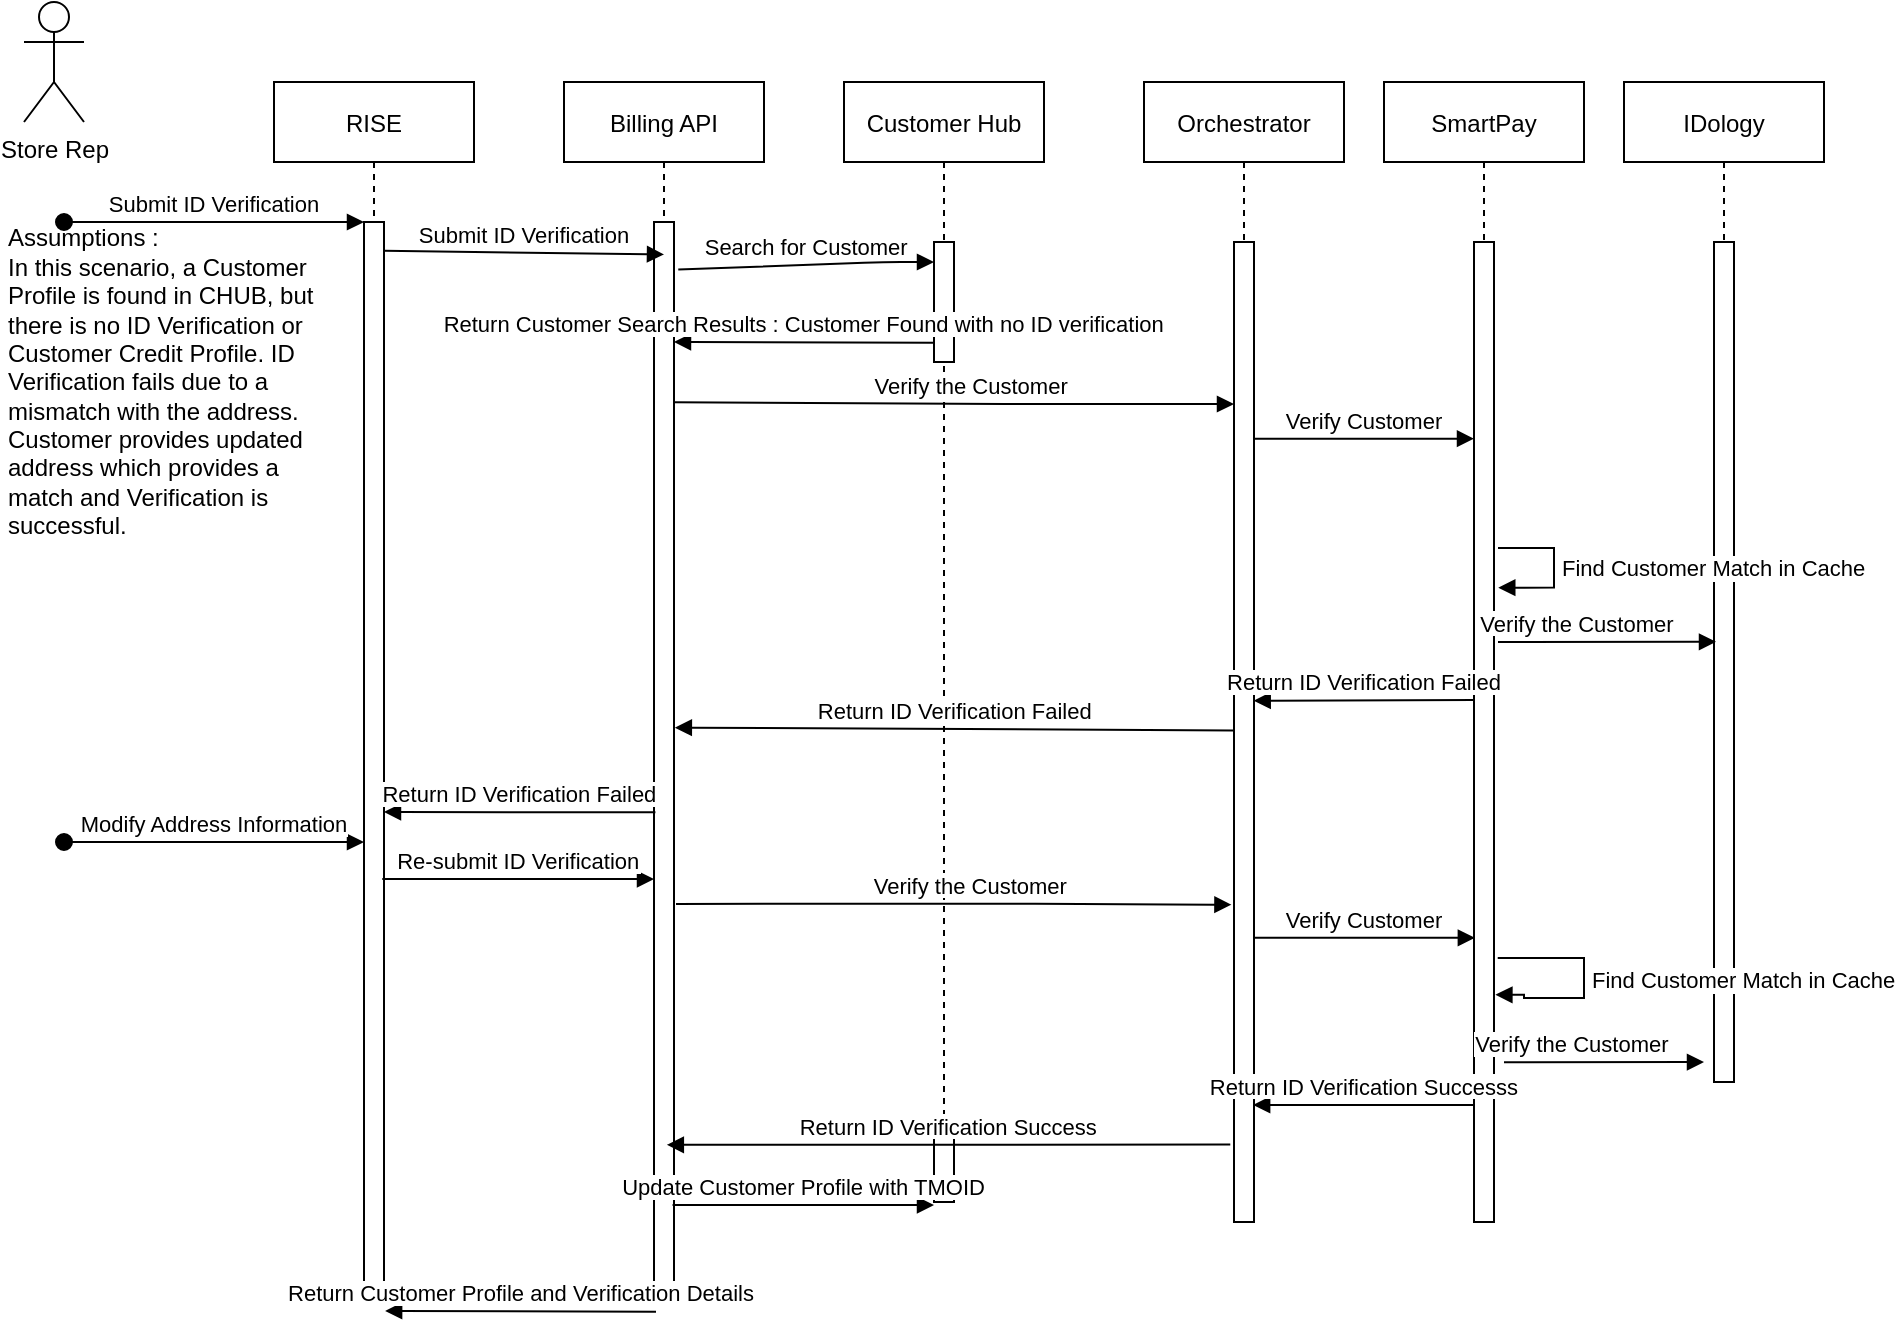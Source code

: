 <mxfile version="14.4.2" type="github" pages="2">
  <diagram id="8wYCtRnvv7XbZR2xnsRa" name="Idology">
    <mxGraphModel dx="1422" dy="714" grid="1" gridSize="10" guides="1" tooltips="1" connect="1" arrows="1" fold="1" page="1" pageScale="1" pageWidth="850" pageHeight="1100" math="0" shadow="0">
      <root>
        <mxCell id="m8uEmpGrjX0r_qxZkA4M-0" />
        <mxCell id="m8uEmpGrjX0r_qxZkA4M-1" parent="m8uEmpGrjX0r_qxZkA4M-0" />
        <mxCell id="9vCWHO6qIKPpr5yjDcSH-0" value="RISE" style="shape=umlLifeline;perimeter=lifelinePerimeter;container=1;collapsible=0;recursiveResize=0;rounded=0;shadow=0;strokeWidth=1;" vertex="1" parent="m8uEmpGrjX0r_qxZkA4M-1">
          <mxGeometry x="145" y="80" width="100" height="610" as="geometry" />
        </mxCell>
        <mxCell id="9vCWHO6qIKPpr5yjDcSH-1" value="" style="points=[];perimeter=orthogonalPerimeter;rounded=0;shadow=0;strokeWidth=1;" vertex="1" parent="9vCWHO6qIKPpr5yjDcSH-0">
          <mxGeometry x="45" y="70" width="10" height="540" as="geometry" />
        </mxCell>
        <mxCell id="9vCWHO6qIKPpr5yjDcSH-2" value="Submit ID Verification" style="verticalAlign=bottom;startArrow=oval;endArrow=block;startSize=8;shadow=0;strokeWidth=1;" edge="1" parent="9vCWHO6qIKPpr5yjDcSH-0" target="9vCWHO6qIKPpr5yjDcSH-1">
          <mxGeometry relative="1" as="geometry">
            <mxPoint x="-105" y="70" as="sourcePoint" />
          </mxGeometry>
        </mxCell>
        <mxCell id="9vCWHO6qIKPpr5yjDcSH-3" value="Billing API" style="shape=umlLifeline;perimeter=lifelinePerimeter;container=1;collapsible=0;recursiveResize=0;rounded=0;shadow=0;strokeWidth=1;" vertex="1" parent="m8uEmpGrjX0r_qxZkA4M-1">
          <mxGeometry x="290" y="80" width="100" height="610" as="geometry" />
        </mxCell>
        <mxCell id="9vCWHO6qIKPpr5yjDcSH-4" value="" style="points=[];perimeter=orthogonalPerimeter;rounded=0;shadow=0;strokeWidth=1;" vertex="1" parent="9vCWHO6qIKPpr5yjDcSH-3">
          <mxGeometry x="45" y="70" width="10" height="540" as="geometry" />
        </mxCell>
        <mxCell id="9vCWHO6qIKPpr5yjDcSH-5" value="Submit ID Verification" style="verticalAlign=bottom;endArrow=block;shadow=0;strokeWidth=1;entryX=0.5;entryY=0.03;entryDx=0;entryDy=0;entryPerimeter=0;" edge="1" parent="m8uEmpGrjX0r_qxZkA4M-1" target="9vCWHO6qIKPpr5yjDcSH-4">
          <mxGeometry relative="1" as="geometry">
            <mxPoint x="200" y="164.4" as="sourcePoint" />
            <mxPoint x="330" y="164" as="targetPoint" />
          </mxGeometry>
        </mxCell>
        <mxCell id="9vCWHO6qIKPpr5yjDcSH-6" value="Store Rep" style="shape=umlActor;verticalLabelPosition=bottom;verticalAlign=top;html=1;" vertex="1" parent="m8uEmpGrjX0r_qxZkA4M-1">
          <mxGeometry x="20" y="40" width="30" height="60" as="geometry" />
        </mxCell>
        <mxCell id="9vCWHO6qIKPpr5yjDcSH-7" value="Customer Hub" style="shape=umlLifeline;perimeter=lifelinePerimeter;container=1;collapsible=0;recursiveResize=0;rounded=0;shadow=0;strokeWidth=1;" vertex="1" parent="m8uEmpGrjX0r_qxZkA4M-1">
          <mxGeometry x="430" y="80" width="100" height="530" as="geometry" />
        </mxCell>
        <mxCell id="9vCWHO6qIKPpr5yjDcSH-8" value="" style="html=1;points=[];perimeter=orthogonalPerimeter;" vertex="1" parent="9vCWHO6qIKPpr5yjDcSH-7">
          <mxGeometry x="45" y="80" width="10" height="60" as="geometry" />
        </mxCell>
        <mxCell id="9vCWHO6qIKPpr5yjDcSH-9" value="" style="html=1;points=[];perimeter=orthogonalPerimeter;" vertex="1" parent="9vCWHO6qIKPpr5yjDcSH-7">
          <mxGeometry x="45" y="520" width="10" height="40" as="geometry" />
        </mxCell>
        <mxCell id="9vCWHO6qIKPpr5yjDcSH-10" value="Search for Customer" style="verticalAlign=bottom;endArrow=block;shadow=0;strokeWidth=1;exitX=1.214;exitY=0.044;exitDx=0;exitDy=0;exitPerimeter=0;" edge="1" parent="m8uEmpGrjX0r_qxZkA4M-1" source="9vCWHO6qIKPpr5yjDcSH-4">
          <mxGeometry relative="1" as="geometry">
            <mxPoint x="370" y="200" as="sourcePoint" />
            <mxPoint x="475" y="170" as="targetPoint" />
            <Array as="points">
              <mxPoint x="450" y="170" />
            </Array>
          </mxGeometry>
        </mxCell>
        <mxCell id="9vCWHO6qIKPpr5yjDcSH-12" value="Orchestrator" style="shape=umlLifeline;perimeter=lifelinePerimeter;container=1;collapsible=0;recursiveResize=0;rounded=0;shadow=0;strokeWidth=1;" vertex="1" parent="m8uEmpGrjX0r_qxZkA4M-1">
          <mxGeometry x="580" y="80" width="100" height="570" as="geometry" />
        </mxCell>
        <mxCell id="9vCWHO6qIKPpr5yjDcSH-13" value="" style="points=[];perimeter=orthogonalPerimeter;rounded=0;shadow=0;strokeWidth=1;" vertex="1" parent="9vCWHO6qIKPpr5yjDcSH-12">
          <mxGeometry x="45" y="80" width="10" height="490" as="geometry" />
        </mxCell>
        <mxCell id="9vCWHO6qIKPpr5yjDcSH-14" value="Return Customer Search Results : Customer Found with no ID verification" style="verticalAlign=bottom;endArrow=block;shadow=0;strokeWidth=1;exitX=-0.014;exitY=0.84;exitDx=0;exitDy=0;exitPerimeter=0;" edge="1" parent="m8uEmpGrjX0r_qxZkA4M-1" source="9vCWHO6qIKPpr5yjDcSH-8">
          <mxGeometry relative="1" as="geometry">
            <mxPoint x="430" y="211" as="sourcePoint" />
            <mxPoint x="345" y="210" as="targetPoint" />
            <Array as="points" />
          </mxGeometry>
        </mxCell>
        <mxCell id="9vCWHO6qIKPpr5yjDcSH-15" value="Assumptions :&amp;nbsp;&lt;br&gt;In this scenario, a Customer Profile is found in CHUB, but there is no ID Verification or Customer Credit Profile. ID Verification fails due to a mismatch with the address. Customer provides updated address which provides a match and Verification is successful.&lt;br&gt;" style="text;html=1;strokeColor=none;fillColor=none;align=left;verticalAlign=middle;whiteSpace=wrap;rounded=0;" vertex="1" parent="m8uEmpGrjX0r_qxZkA4M-1">
          <mxGeometry x="10" y="180" width="160" height="100" as="geometry" />
        </mxCell>
        <mxCell id="9vCWHO6qIKPpr5yjDcSH-16" value="IDology" style="shape=umlLifeline;perimeter=lifelinePerimeter;container=1;collapsible=0;recursiveResize=0;rounded=0;shadow=0;strokeWidth=1;" vertex="1" parent="m8uEmpGrjX0r_qxZkA4M-1">
          <mxGeometry x="820" y="80" width="100" height="500" as="geometry" />
        </mxCell>
        <mxCell id="9vCWHO6qIKPpr5yjDcSH-17" value="" style="points=[];perimeter=orthogonalPerimeter;rounded=0;shadow=0;strokeWidth=1;" vertex="1" parent="9vCWHO6qIKPpr5yjDcSH-16">
          <mxGeometry x="45" y="80" width="10" height="420" as="geometry" />
        </mxCell>
        <mxCell id="9vCWHO6qIKPpr5yjDcSH-18" value="Verify the Customer" style="verticalAlign=bottom;endArrow=block;shadow=0;strokeWidth=1;exitX=0.957;exitY=0.273;exitDx=0;exitDy=0;exitPerimeter=0;" edge="1" parent="m8uEmpGrjX0r_qxZkA4M-1">
          <mxGeometry x="0.276" y="30" relative="1" as="geometry">
            <mxPoint x="344.57" y="240.17" as="sourcePoint" />
            <mxPoint x="625.0" y="241" as="targetPoint" />
            <Array as="points">
              <mxPoint x="520" y="241" />
            </Array>
            <mxPoint x="-30" y="30" as="offset" />
          </mxGeometry>
        </mxCell>
        <mxCell id="9vCWHO6qIKPpr5yjDcSH-19" value="SmartPay" style="shape=umlLifeline;perimeter=lifelinePerimeter;container=1;collapsible=0;recursiveResize=0;rounded=0;shadow=0;strokeWidth=1;" vertex="1" parent="m8uEmpGrjX0r_qxZkA4M-1">
          <mxGeometry x="700" y="80" width="100" height="570" as="geometry" />
        </mxCell>
        <mxCell id="9vCWHO6qIKPpr5yjDcSH-20" value="" style="points=[];perimeter=orthogonalPerimeter;rounded=0;shadow=0;strokeWidth=1;" vertex="1" parent="9vCWHO6qIKPpr5yjDcSH-19">
          <mxGeometry x="45" y="80" width="10" height="490" as="geometry" />
        </mxCell>
        <mxCell id="9vCWHO6qIKPpr5yjDcSH-21" value="Verify Customer" style="verticalAlign=bottom;endArrow=block;shadow=0;strokeWidth=1;exitX=1.071;exitY=0.757;exitDx=0;exitDy=0;exitPerimeter=0;" edge="1" parent="9vCWHO6qIKPpr5yjDcSH-19">
          <mxGeometry relative="1" as="geometry">
            <mxPoint x="-65.0" y="178.32" as="sourcePoint" />
            <mxPoint x="45" y="178.32" as="targetPoint" />
            <Array as="points" />
          </mxGeometry>
        </mxCell>
        <mxCell id="9vCWHO6qIKPpr5yjDcSH-22" value="Find Customer Match in Cache" style="edgeStyle=orthogonalEdgeStyle;html=1;align=left;spacingLeft=2;endArrow=block;rounded=0;entryX=1.214;entryY=0.523;entryDx=0;entryDy=0;entryPerimeter=0;" edge="1" parent="9vCWHO6qIKPpr5yjDcSH-19">
          <mxGeometry relative="1" as="geometry">
            <mxPoint x="57" y="233" as="sourcePoint" />
            <Array as="points">
              <mxPoint x="85" y="233" />
              <mxPoint x="85" y="253" />
            </Array>
            <mxPoint x="57.14" y="252.83" as="targetPoint" />
          </mxGeometry>
        </mxCell>
        <mxCell id="9vCWHO6qIKPpr5yjDcSH-23" value="Find Customer Match in Cache" style="edgeStyle=orthogonalEdgeStyle;html=1;align=left;spacingLeft=2;endArrow=block;rounded=0;entryX=1.071;entryY=0.851;entryDx=0;entryDy=0;entryPerimeter=0;exitX=1.186;exitY=0.8;exitDx=0;exitDy=0;exitPerimeter=0;" edge="1" parent="9vCWHO6qIKPpr5yjDcSH-19">
          <mxGeometry relative="1" as="geometry">
            <mxPoint x="56.86" y="438" as="sourcePoint" />
            <Array as="points">
              <mxPoint x="100" y="438" />
              <mxPoint x="100" y="458" />
              <mxPoint x="70" y="458" />
              <mxPoint x="70" y="456" />
            </Array>
            <mxPoint x="55.71" y="456.36" as="targetPoint" />
          </mxGeometry>
        </mxCell>
        <mxCell id="9vCWHO6qIKPpr5yjDcSH-24" value="Return ID Verification Failed" style="verticalAlign=bottom;endArrow=block;shadow=0;strokeWidth=1;exitX=-0.014;exitY=0.445;exitDx=0;exitDy=0;exitPerimeter=0;entryX=1.043;entryY=0.367;entryDx=0;entryDy=0;entryPerimeter=0;" edge="1" parent="m8uEmpGrjX0r_qxZkA4M-1">
          <mxGeometry relative="1" as="geometry">
            <mxPoint x="624.86" y="404.2" as="sourcePoint" />
            <mxPoint x="345.43" y="402.82" as="targetPoint" />
          </mxGeometry>
        </mxCell>
        <mxCell id="9vCWHO6qIKPpr5yjDcSH-25" value="Return ID Verification Failed" style="verticalAlign=bottom;endArrow=block;shadow=0;strokeWidth=1;entryX=0.986;entryY=0.597;entryDx=0;entryDy=0;entryPerimeter=0;" edge="1" parent="m8uEmpGrjX0r_qxZkA4M-1">
          <mxGeometry relative="1" as="geometry">
            <mxPoint x="745" y="389" as="sourcePoint" />
            <mxPoint x="634.86" y="389.37" as="targetPoint" />
          </mxGeometry>
        </mxCell>
        <mxCell id="9vCWHO6qIKPpr5yjDcSH-26" value="Return ID Verification Failed" style="verticalAlign=bottom;endArrow=block;shadow=0;strokeWidth=1;exitX=0.071;exitY=0.459;exitDx=0;exitDy=0;exitPerimeter=0;" edge="1" parent="m8uEmpGrjX0r_qxZkA4M-1">
          <mxGeometry relative="1" as="geometry">
            <mxPoint x="335.71" y="445.14" as="sourcePoint" />
            <mxPoint x="200" y="445" as="targetPoint" />
          </mxGeometry>
        </mxCell>
        <mxCell id="9vCWHO6qIKPpr5yjDcSH-27" value="Return Customer Profile and Verification Details" style="verticalAlign=bottom;endArrow=block;shadow=0;strokeWidth=1;exitX=0.1;exitY=0.965;exitDx=0;exitDy=0;exitPerimeter=0;entryX=1.057;entryY=0.964;entryDx=0;entryDy=0;entryPerimeter=0;" edge="1" parent="m8uEmpGrjX0r_qxZkA4M-1">
          <mxGeometry relative="1" as="geometry">
            <mxPoint x="336" y="694.9" as="sourcePoint" />
            <mxPoint x="200.57" y="694.44" as="targetPoint" />
          </mxGeometry>
        </mxCell>
        <mxCell id="9vCWHO6qIKPpr5yjDcSH-28" value="Update Customer Profile with TMOID" style="verticalAlign=bottom;endArrow=block;shadow=0;strokeWidth=1;exitX=0.929;exitY=0.849;exitDx=0;exitDy=0;exitPerimeter=0;" edge="1" parent="m8uEmpGrjX0r_qxZkA4M-1">
          <mxGeometry relative="1" as="geometry">
            <mxPoint x="344.29" y="641.54" as="sourcePoint" />
            <mxPoint x="475" y="641.54" as="targetPoint" />
          </mxGeometry>
        </mxCell>
        <mxCell id="9vCWHO6qIKPpr5yjDcSH-29" value="Modify Address Information" style="verticalAlign=bottom;startArrow=oval;endArrow=block;startSize=8;shadow=0;strokeWidth=1;" edge="1" parent="m8uEmpGrjX0r_qxZkA4M-1">
          <mxGeometry relative="1" as="geometry">
            <mxPoint x="40" y="460" as="sourcePoint" />
            <mxPoint x="190" y="460" as="targetPoint" />
          </mxGeometry>
        </mxCell>
        <mxCell id="9vCWHO6qIKPpr5yjDcSH-30" value="Re-submit ID Verification" style="verticalAlign=bottom;endArrow=block;shadow=0;strokeWidth=1;exitX=0.914;exitY=0.562;exitDx=0;exitDy=0;exitPerimeter=0;" edge="1" parent="m8uEmpGrjX0r_qxZkA4M-1">
          <mxGeometry relative="1" as="geometry">
            <mxPoint x="199.14" y="478.52" as="sourcePoint" />
            <mxPoint x="335" y="478.52" as="targetPoint" />
          </mxGeometry>
        </mxCell>
        <mxCell id="9vCWHO6qIKPpr5yjDcSH-31" value="Verify the Customer" style="verticalAlign=bottom;endArrow=block;shadow=0;strokeWidth=1;exitX=1.1;exitY=0.589;exitDx=0;exitDy=0;exitPerimeter=0;entryX=-0.129;entryY=0.726;entryDx=0;entryDy=0;entryPerimeter=0;" edge="1" parent="m8uEmpGrjX0r_qxZkA4M-1">
          <mxGeometry x="0.276" y="30" relative="1" as="geometry">
            <mxPoint x="346" y="490.94" as="sourcePoint" />
            <mxPoint x="623.71" y="491.36" as="targetPoint" />
            <Array as="points">
              <mxPoint x="515.43" y="490.83" />
            </Array>
            <mxPoint x="-30" y="30" as="offset" />
          </mxGeometry>
        </mxCell>
        <mxCell id="9vCWHO6qIKPpr5yjDcSH-32" value="Verify Customer" style="verticalAlign=bottom;endArrow=block;shadow=0;strokeWidth=1;entryX=0.043;entryY=0.772;entryDx=0;entryDy=0;entryPerimeter=0;" edge="1" parent="m8uEmpGrjX0r_qxZkA4M-1">
          <mxGeometry relative="1" as="geometry">
            <mxPoint x="635" y="507.92" as="sourcePoint" />
            <mxPoint x="745.43" y="507.92" as="targetPoint" />
            <Array as="points" />
          </mxGeometry>
        </mxCell>
        <mxCell id="9vCWHO6qIKPpr5yjDcSH-33" value="Return ID Verification Success" style="verticalAlign=bottom;endArrow=block;shadow=0;strokeWidth=1;entryX=1.1;entryY=0.463;entryDx=0;entryDy=0;entryPerimeter=0;exitX=-0.186;exitY=0.973;exitDx=0;exitDy=0;exitPerimeter=0;" edge="1" parent="m8uEmpGrjX0r_qxZkA4M-1">
          <mxGeometry relative="1" as="geometry">
            <mxPoint x="623.14" y="611.28" as="sourcePoint" />
            <mxPoint x="341.43" y="611.4" as="targetPoint" />
          </mxGeometry>
        </mxCell>
        <mxCell id="9vCWHO6qIKPpr5yjDcSH-34" value="Return ID Verification Successs" style="verticalAlign=bottom;endArrow=block;shadow=0;strokeWidth=1;entryX=0.957;entryY=0.918;entryDx=0;entryDy=0;entryPerimeter=0;exitX=0.043;exitY=0.918;exitDx=0;exitDy=0;exitPerimeter=0;" edge="1" parent="m8uEmpGrjX0r_qxZkA4M-1">
          <mxGeometry relative="1" as="geometry">
            <mxPoint x="745.43" y="591.48" as="sourcePoint" />
            <mxPoint x="634.57" y="591.48" as="targetPoint" />
          </mxGeometry>
        </mxCell>
        <mxCell id="tgPIq-AeLcfbM_56-fQy-2" value="Verify the Customer" style="verticalAlign=bottom;endArrow=block;shadow=0;strokeWidth=1;entryX=0.1;entryY=0.476;entryDx=0;entryDy=0;entryPerimeter=0;" edge="1" parent="m8uEmpGrjX0r_qxZkA4M-1" target="9vCWHO6qIKPpr5yjDcSH-17">
          <mxGeometry x="0.276" y="30" relative="1" as="geometry">
            <mxPoint x="757" y="360" as="sourcePoint" />
            <mxPoint x="866" y="371.9" as="targetPoint" />
            <Array as="points" />
            <mxPoint x="-30" y="30" as="offset" />
          </mxGeometry>
        </mxCell>
        <mxCell id="tgPIq-AeLcfbM_56-fQy-3" value="Verify the Customer" style="verticalAlign=bottom;endArrow=block;shadow=0;strokeWidth=1;" edge="1" parent="m8uEmpGrjX0r_qxZkA4M-1">
          <mxGeometry x="0.276" y="30" relative="1" as="geometry">
            <mxPoint x="760" y="570.08" as="sourcePoint" />
            <mxPoint x="860" y="570" as="targetPoint" />
            <Array as="points" />
            <mxPoint x="-30" y="30" as="offset" />
          </mxGeometry>
        </mxCell>
      </root>
    </mxGraphModel>
  </diagram>
  <diagram name="AuthenticID" id="13e1069c-82ec-6db2-03f1-153e76fe0fe0">
    <mxGraphModel dx="1422" dy="714" grid="1" gridSize="10" guides="1" tooltips="1" connect="1" arrows="1" fold="1" page="1" pageScale="1" pageWidth="1100" pageHeight="850" background="#ffffff" math="0" shadow="0">
      <root>
        <mxCell id="0" />
        <mxCell id="1" parent="0" />
        <mxCell id="FXZz0zFib2DQihYzk5Mo-1" value="RISE" style="shape=umlLifeline;perimeter=lifelinePerimeter;container=1;collapsible=0;recursiveResize=0;rounded=0;shadow=0;strokeWidth=1;" parent="1" vertex="1">
          <mxGeometry x="145" y="80" width="100" height="530" as="geometry" />
        </mxCell>
        <mxCell id="FXZz0zFib2DQihYzk5Mo-2" value="" style="points=[];perimeter=orthogonalPerimeter;rounded=0;shadow=0;strokeWidth=1;" parent="FXZz0zFib2DQihYzk5Mo-1" vertex="1">
          <mxGeometry x="45" y="70" width="10" height="460" as="geometry" />
        </mxCell>
        <mxCell id="FXZz0zFib2DQihYzk5Mo-3" value="Submit ID Verification" style="verticalAlign=bottom;startArrow=oval;endArrow=block;startSize=8;shadow=0;strokeWidth=1;" parent="FXZz0zFib2DQihYzk5Mo-1" target="FXZz0zFib2DQihYzk5Mo-2" edge="1">
          <mxGeometry relative="1" as="geometry">
            <mxPoint x="-105" y="70" as="sourcePoint" />
          </mxGeometry>
        </mxCell>
        <mxCell id="FXZz0zFib2DQihYzk5Mo-4" value="Billing API" style="shape=umlLifeline;perimeter=lifelinePerimeter;container=1;collapsible=0;recursiveResize=0;rounded=0;shadow=0;strokeWidth=1;" parent="1" vertex="1">
          <mxGeometry x="290" y="80" width="100" height="530" as="geometry" />
        </mxCell>
        <mxCell id="FXZz0zFib2DQihYzk5Mo-5" value="" style="points=[];perimeter=orthogonalPerimeter;rounded=0;shadow=0;strokeWidth=1;" parent="FXZz0zFib2DQihYzk5Mo-4" vertex="1">
          <mxGeometry x="45" y="70" width="10" height="460" as="geometry" />
        </mxCell>
        <mxCell id="FXZz0zFib2DQihYzk5Mo-6" value="Submit ID Verification" style="verticalAlign=bottom;endArrow=block;shadow=0;strokeWidth=1;entryX=0.5;entryY=0.03;entryDx=0;entryDy=0;entryPerimeter=0;" parent="1" target="FXZz0zFib2DQihYzk5Mo-5" edge="1">
          <mxGeometry relative="1" as="geometry">
            <mxPoint x="200" y="164.4" as="sourcePoint" />
            <mxPoint x="330" y="164" as="targetPoint" />
          </mxGeometry>
        </mxCell>
        <mxCell id="FXZz0zFib2DQihYzk5Mo-7" value="Store Rep" style="shape=umlActor;verticalLabelPosition=bottom;verticalAlign=top;html=1;" parent="1" vertex="1">
          <mxGeometry x="20" y="40" width="30" height="60" as="geometry" />
        </mxCell>
        <mxCell id="FXZz0zFib2DQihYzk5Mo-8" value="Customer Hub" style="shape=umlLifeline;perimeter=lifelinePerimeter;container=1;collapsible=0;recursiveResize=0;rounded=0;shadow=0;strokeWidth=1;" parent="1" vertex="1">
          <mxGeometry x="430" y="80" width="100" height="530" as="geometry" />
        </mxCell>
        <mxCell id="FXZz0zFib2DQihYzk5Mo-9" value="" style="html=1;points=[];perimeter=orthogonalPerimeter;" parent="FXZz0zFib2DQihYzk5Mo-8" vertex="1">
          <mxGeometry x="45" y="80" width="10" height="60" as="geometry" />
        </mxCell>
        <mxCell id="FXZz0zFib2DQihYzk5Mo-10" value="" style="html=1;points=[];perimeter=orthogonalPerimeter;" parent="FXZz0zFib2DQihYzk5Mo-8" vertex="1">
          <mxGeometry x="45" y="450" width="10" height="40" as="geometry" />
        </mxCell>
        <mxCell id="FXZz0zFib2DQihYzk5Mo-11" value="Search for Customer" style="verticalAlign=bottom;endArrow=block;shadow=0;strokeWidth=1;exitX=1.214;exitY=0.044;exitDx=0;exitDy=0;exitPerimeter=0;" parent="1" source="FXZz0zFib2DQihYzk5Mo-5" target="FXZz0zFib2DQihYzk5Mo-9" edge="1">
          <mxGeometry relative="1" as="geometry">
            <mxPoint x="370" y="200" as="sourcePoint" />
            <mxPoint x="530" y="171" as="targetPoint" />
            <Array as="points">
              <mxPoint x="450" y="170" />
            </Array>
          </mxGeometry>
        </mxCell>
        <mxCell id="FXZz0zFib2DQihYzk5Mo-12" value="Capture the customers information. Using the AuthenticID ID SDK" style="text;html=1;strokeColor=none;fillColor=none;align=left;verticalAlign=middle;whiteSpace=wrap;rounded=0;" parent="1" vertex="1">
          <mxGeometry x="940" y="30" width="160" height="50" as="geometry" />
        </mxCell>
        <mxCell id="FXZz0zFib2DQihYzk5Mo-13" value="Orchestrator" style="shape=umlLifeline;perimeter=lifelinePerimeter;container=1;collapsible=0;recursiveResize=0;rounded=0;shadow=0;strokeWidth=1;" parent="1" vertex="1">
          <mxGeometry x="580" y="80" width="100" height="440" as="geometry" />
        </mxCell>
        <mxCell id="FXZz0zFib2DQihYzk5Mo-14" value="" style="points=[];perimeter=orthogonalPerimeter;rounded=0;shadow=0;strokeWidth=1;" parent="FXZz0zFib2DQihYzk5Mo-13" vertex="1">
          <mxGeometry x="45" y="80" width="10" height="360" as="geometry" />
        </mxCell>
        <mxCell id="FXZz0zFib2DQihYzk5Mo-15" value="Return Customer Search Results : Customer Found with no ID verification" style="verticalAlign=bottom;endArrow=block;shadow=0;strokeWidth=1;exitX=-0.014;exitY=0.84;exitDx=0;exitDy=0;exitPerimeter=0;entryX=0.986;entryY=0.131;entryDx=0;entryDy=0;entryPerimeter=0;" parent="1" source="FXZz0zFib2DQihYzk5Mo-9" target="FXZz0zFib2DQihYzk5Mo-5" edge="1">
          <mxGeometry relative="1" as="geometry">
            <mxPoint x="430" y="211" as="sourcePoint" />
            <mxPoint x="360" y="212" as="targetPoint" />
            <Array as="points" />
          </mxGeometry>
        </mxCell>
        <mxCell id="FXZz0zFib2DQihYzk5Mo-16" value="Assumptions :&amp;nbsp;&lt;br&gt;In this scenario, a Customer Profile is found in CHUB, but there is no ID Verification or Customer Credit Profile. ID Verification fails due to a mismatch with the address. Customer provides updated address which provides a match and Verification is successful.&lt;br&gt;" style="text;html=1;strokeColor=none;fillColor=none;align=left;verticalAlign=middle;whiteSpace=wrap;rounded=0;" parent="1" vertex="1">
          <mxGeometry x="10" y="180" width="160" height="100" as="geometry" />
        </mxCell>
        <mxCell id="FXZz0zFib2DQihYzk5Mo-17" value="IAM" style="shape=umlLifeline;perimeter=lifelinePerimeter;container=1;collapsible=0;recursiveResize=0;rounded=0;shadow=0;strokeWidth=1;" parent="1" vertex="1">
          <mxGeometry x="820" y="80" width="100" height="410" as="geometry" />
        </mxCell>
        <mxCell id="FXZz0zFib2DQihYzk5Mo-18" value="" style="points=[];perimeter=orthogonalPerimeter;rounded=0;shadow=0;strokeWidth=1;" parent="FXZz0zFib2DQihYzk5Mo-17" vertex="1">
          <mxGeometry x="45" y="80" width="10" height="250" as="geometry" />
        </mxCell>
        <mxCell id="FXZz0zFib2DQihYzk5Mo-20" value="Verify the Customer" style="verticalAlign=bottom;endArrow=block;shadow=0;strokeWidth=1;exitX=0.957;exitY=0.273;exitDx=0;exitDy=0;exitPerimeter=0;" parent="1" edge="1">
          <mxGeometry x="0.276" y="30" relative="1" as="geometry">
            <mxPoint x="344.57" y="240.17" as="sourcePoint" />
            <mxPoint x="625.0" y="241" as="targetPoint" />
            <Array as="points">
              <mxPoint x="520" y="241" />
            </Array>
            <mxPoint x="-30" y="30" as="offset" />
          </mxGeometry>
        </mxCell>
        <mxCell id="FXZz0zFib2DQihYzk5Mo-21" value="AuthenticID" style="shape=umlLifeline;perimeter=lifelinePerimeter;container=1;collapsible=0;recursiveResize=0;rounded=0;shadow=0;strokeWidth=1;" parent="1" vertex="1">
          <mxGeometry x="700" y="80" width="100" height="440" as="geometry" />
        </mxCell>
        <mxCell id="FXZz0zFib2DQihYzk5Mo-22" value="" style="points=[];perimeter=orthogonalPerimeter;rounded=0;shadow=0;strokeWidth=1;" parent="FXZz0zFib2DQihYzk5Mo-21" vertex="1">
          <mxGeometry x="45" y="80" width="10" height="360" as="geometry" />
        </mxCell>
        <mxCell id="FXZz0zFib2DQihYzk5Mo-23" value="Verify Document" style="verticalAlign=bottom;endArrow=block;shadow=0;strokeWidth=1;exitX=1.071;exitY=0.757;exitDx=0;exitDy=0;exitPerimeter=0;" parent="FXZz0zFib2DQihYzk5Mo-21" edge="1">
          <mxGeometry relative="1" as="geometry">
            <mxPoint x="-65.0" y="178.32" as="sourcePoint" />
            <mxPoint x="45" y="178.32" as="targetPoint" />
            <Array as="points" />
          </mxGeometry>
        </mxCell>
        <mxCell id="FXZz0zFib2DQihYzk5Mo-24" value="Validate Identity Match" style="edgeStyle=orthogonalEdgeStyle;html=1;align=left;spacingLeft=2;endArrow=block;rounded=0;entryX=1.214;entryY=0.523;entryDx=0;entryDy=0;entryPerimeter=0;" parent="FXZz0zFib2DQihYzk5Mo-21" edge="1">
          <mxGeometry relative="1" as="geometry">
            <mxPoint x="57" y="188" as="sourcePoint" />
            <Array as="points">
              <mxPoint x="85" y="188" />
              <mxPoint x="85" y="208" />
            </Array>
            <mxPoint x="57.14" y="207.83" as="targetPoint" />
          </mxGeometry>
        </mxCell>
        <mxCell id="0nJISFRwsdv-c6zvGSCg-6" value="Validate Identity Match" style="edgeStyle=orthogonalEdgeStyle;html=1;align=left;spacingLeft=2;endArrow=block;rounded=0;entryX=1.071;entryY=0.851;entryDx=0;entryDy=0;entryPerimeter=0;exitX=1.186;exitY=0.8;exitDx=0;exitDy=0;exitPerimeter=0;" parent="FXZz0zFib2DQihYzk5Mo-21" source="FXZz0zFib2DQihYzk5Mo-22" target="FXZz0zFib2DQihYzk5Mo-22" edge="1">
          <mxGeometry relative="1" as="geometry">
            <mxPoint x="79.54" y="368" as="sourcePoint" />
            <Array as="points">
              <mxPoint x="100" y="368" />
              <mxPoint x="100" y="388" />
              <mxPoint x="70" y="388" />
              <mxPoint x="70" y="386" />
            </Array>
            <mxPoint x="72.11" y="387.66" as="targetPoint" />
          </mxGeometry>
        </mxCell>
        <mxCell id="FXZz0zFib2DQihYzk5Mo-26" value="Return ID Verification Failed" style="verticalAlign=bottom;endArrow=block;shadow=0;strokeWidth=1;exitX=-0.014;exitY=0.445;exitDx=0;exitDy=0;exitPerimeter=0;entryX=1.043;entryY=0.367;entryDx=0;entryDy=0;entryPerimeter=0;" parent="1" source="FXZz0zFib2DQihYzk5Mo-14" target="FXZz0zFib2DQihYzk5Mo-5" edge="1">
          <mxGeometry relative="1" as="geometry">
            <mxPoint x="609" y="330.0" as="sourcePoint" />
            <mxPoint x="340" y="330" as="targetPoint" />
          </mxGeometry>
        </mxCell>
        <mxCell id="FXZz0zFib2DQihYzk5Mo-27" value="Return ID Verification Failed" style="verticalAlign=bottom;endArrow=block;shadow=0;strokeWidth=1;entryX=0.986;entryY=0.597;entryDx=0;entryDy=0;entryPerimeter=0;" parent="1" edge="1">
          <mxGeometry relative="1" as="geometry">
            <mxPoint x="745" y="305" as="sourcePoint" />
            <mxPoint x="634.86" y="305.37" as="targetPoint" />
          </mxGeometry>
        </mxCell>
        <mxCell id="FXZz0zFib2DQihYzk5Mo-28" value="Return ID Verification Failed" style="verticalAlign=bottom;endArrow=block;shadow=0;strokeWidth=1;exitX=0.071;exitY=0.459;exitDx=0;exitDy=0;exitPerimeter=0;" parent="1" source="FXZz0zFib2DQihYzk5Mo-5" edge="1">
          <mxGeometry relative="1" as="geometry">
            <mxPoint x="330" y="361" as="sourcePoint" />
            <mxPoint x="200" y="361" as="targetPoint" />
          </mxGeometry>
        </mxCell>
        <mxCell id="FXZz0zFib2DQihYzk5Mo-29" value="Return Customer Profile and Verification Details" style="verticalAlign=bottom;endArrow=block;shadow=0;strokeWidth=1;exitX=0.1;exitY=0.965;exitDx=0;exitDy=0;exitPerimeter=0;entryX=1.057;entryY=0.964;entryDx=0;entryDy=0;entryPerimeter=0;" parent="1" source="FXZz0zFib2DQihYzk5Mo-5" target="FXZz0zFib2DQihYzk5Mo-2" edge="1">
          <mxGeometry relative="1" as="geometry">
            <mxPoint x="330" y="430" as="sourcePoint" />
            <mxPoint x="204" y="448" as="targetPoint" />
          </mxGeometry>
        </mxCell>
        <mxCell id="FXZz0zFib2DQihYzk5Mo-30" value="Update Customer Profile with TMOID" style="verticalAlign=bottom;endArrow=block;shadow=0;strokeWidth=1;exitX=0.929;exitY=0.849;exitDx=0;exitDy=0;exitPerimeter=0;" parent="1" source="FXZz0zFib2DQihYzk5Mo-5" target="FXZz0zFib2DQihYzk5Mo-10" edge="1">
          <mxGeometry relative="1" as="geometry">
            <mxPoint x="345" y="450" as="sourcePoint" />
            <mxPoint x="479" y="440" as="targetPoint" />
          </mxGeometry>
        </mxCell>
        <mxCell id="0nJISFRwsdv-c6zvGSCg-2" value="Modify Address Information" style="verticalAlign=bottom;startArrow=oval;endArrow=block;startSize=8;shadow=0;strokeWidth=1;" parent="1" target="FXZz0zFib2DQihYzk5Mo-2" edge="1">
          <mxGeometry relative="1" as="geometry">
            <mxPoint x="40" y="390" as="sourcePoint" />
            <mxPoint x="180" y="390" as="targetPoint" />
          </mxGeometry>
        </mxCell>
        <mxCell id="0nJISFRwsdv-c6zvGSCg-3" value="Re-submit ID Verification" style="verticalAlign=bottom;endArrow=block;shadow=0;strokeWidth=1;exitX=0.914;exitY=0.562;exitDx=0;exitDy=0;exitPerimeter=0;" parent="1" source="FXZz0zFib2DQihYzk5Mo-2" target="FXZz0zFib2DQihYzk5Mo-5" edge="1">
          <mxGeometry relative="1" as="geometry">
            <mxPoint x="200" y="410.0" as="sourcePoint" />
            <mxPoint x="330" y="410" as="targetPoint" />
          </mxGeometry>
        </mxCell>
        <mxCell id="0nJISFRwsdv-c6zvGSCg-4" value="Verify the Customer" style="verticalAlign=bottom;endArrow=block;shadow=0;strokeWidth=1;exitX=1.1;exitY=0.589;exitDx=0;exitDy=0;exitPerimeter=0;entryX=-0.129;entryY=0.726;entryDx=0;entryDy=0;entryPerimeter=0;" parent="1" source="FXZz0zFib2DQihYzk5Mo-5" target="FXZz0zFib2DQihYzk5Mo-14" edge="1">
          <mxGeometry x="0.276" y="30" relative="1" as="geometry">
            <mxPoint x="370" y="421" as="sourcePoint" />
            <mxPoint x="620.43" y="420.83" as="targetPoint" />
            <Array as="points">
              <mxPoint x="515.43" y="420.83" />
            </Array>
            <mxPoint x="-30" y="30" as="offset" />
          </mxGeometry>
        </mxCell>
        <mxCell id="0nJISFRwsdv-c6zvGSCg-5" value="Verify Document" style="verticalAlign=bottom;endArrow=block;shadow=0;strokeWidth=1;entryX=0.043;entryY=0.772;entryDx=0;entryDy=0;entryPerimeter=0;" parent="1" source="FXZz0zFib2DQihYzk5Mo-14" target="FXZz0zFib2DQihYzk5Mo-22" edge="1">
          <mxGeometry relative="1" as="geometry">
            <mxPoint x="640" y="438" as="sourcePoint" />
            <mxPoint x="740.43" y="438.15" as="targetPoint" />
            <Array as="points" />
          </mxGeometry>
        </mxCell>
        <mxCell id="0nJISFRwsdv-c6zvGSCg-7" value="Return ID Verification Success" style="verticalAlign=bottom;endArrow=block;shadow=0;strokeWidth=1;entryX=1.1;entryY=0.463;entryDx=0;entryDy=0;entryPerimeter=0;exitX=-0.186;exitY=0.973;exitDx=0;exitDy=0;exitPerimeter=0;" parent="1" source="FXZz0zFib2DQihYzk5Mo-14" edge="1">
          <mxGeometry relative="1" as="geometry">
            <mxPoint x="621" y="510" as="sourcePoint" />
            <mxPoint x="341.43" y="510.4" as="targetPoint" />
          </mxGeometry>
        </mxCell>
        <mxCell id="0nJISFRwsdv-c6zvGSCg-8" value="Return ID Verification Successs" style="verticalAlign=bottom;endArrow=block;shadow=0;strokeWidth=1;entryX=0.957;entryY=0.918;entryDx=0;entryDy=0;entryPerimeter=0;exitX=0.043;exitY=0.918;exitDx=0;exitDy=0;exitPerimeter=0;" parent="1" source="FXZz0zFib2DQihYzk5Mo-22" target="FXZz0zFib2DQihYzk5Mo-14" edge="1">
          <mxGeometry relative="1" as="geometry">
            <mxPoint x="740" y="490" as="sourcePoint" />
            <mxPoint x="640.0" y="490.37" as="targetPoint" />
          </mxGeometry>
        </mxCell>
      </root>
    </mxGraphModel>
  </diagram>
</mxfile>

